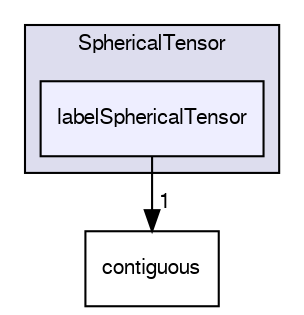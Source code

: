 digraph "src/OpenFOAM/primitives/SphericalTensor/labelSphericalTensor" {
  bgcolor=transparent;
  compound=true
  node [ fontsize="10", fontname="FreeSans"];
  edge [ labelfontsize="10", labelfontname="FreeSans"];
  subgraph clusterdir_b065e1a4bed1b058c87ac57271f42191 {
    graph [ bgcolor="#ddddee", pencolor="black", label="SphericalTensor" fontname="FreeSans", fontsize="10", URL="dir_b065e1a4bed1b058c87ac57271f42191.html"]
  dir_2d36a66d4f8baf5eafb31f81ebf71238 [shape=box, label="labelSphericalTensor", style="filled", fillcolor="#eeeeff", pencolor="black", URL="dir_2d36a66d4f8baf5eafb31f81ebf71238.html"];
  }
  dir_1b29830830533868fb04f0e807b2ad78 [shape=box label="contiguous" URL="dir_1b29830830533868fb04f0e807b2ad78.html"];
  dir_2d36a66d4f8baf5eafb31f81ebf71238->dir_1b29830830533868fb04f0e807b2ad78 [headlabel="1", labeldistance=1.5 headhref="dir_002191_002138.html"];
}
